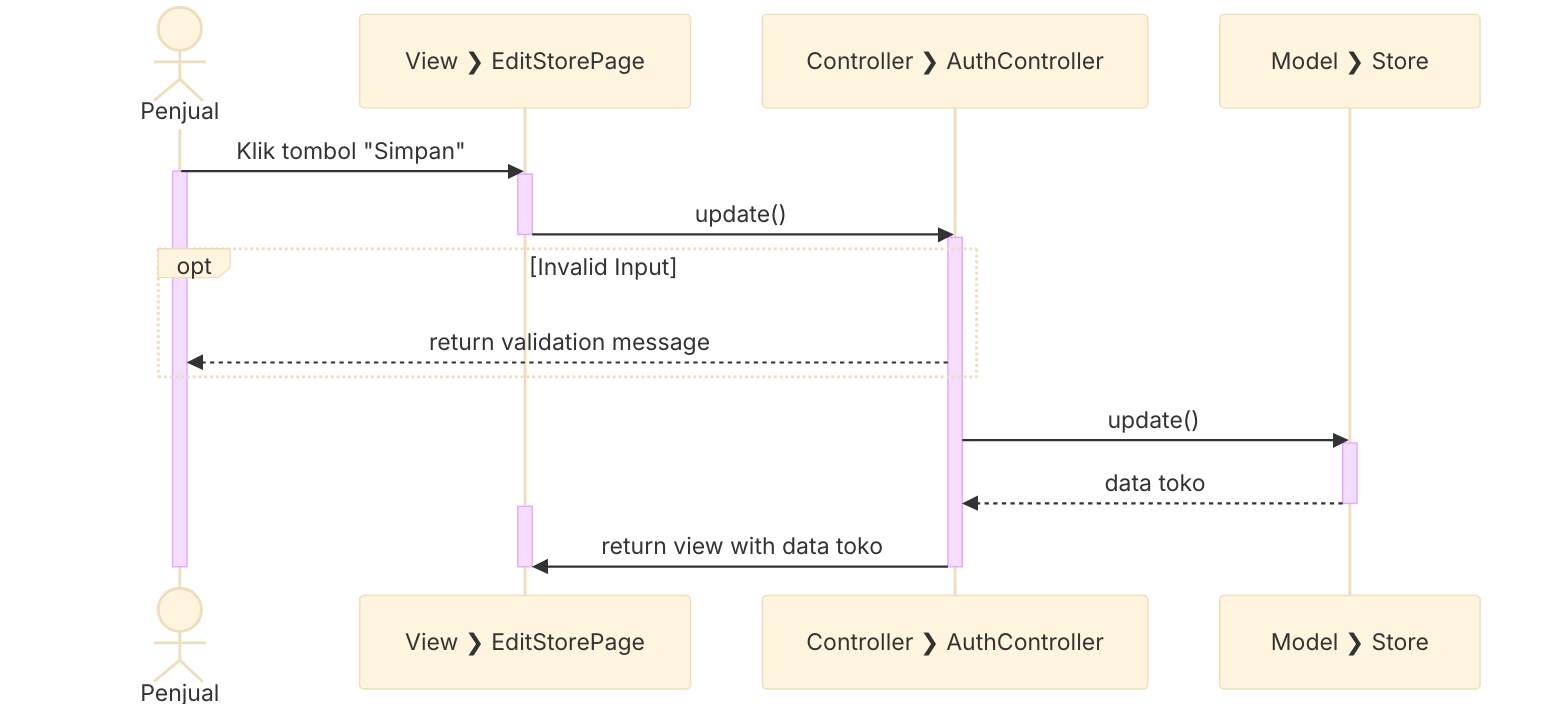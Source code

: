 %%{init: {'theme': 'base', 'themeVariables': { 'fontSize': '16px', 'fontFamily': 'Inter'}}}%%
sequenceDiagram
  actor Penjual
  participant V_ES as View #10095; EditStorePage
  participant C_A as Controller #10095; AuthController
  participant M_S as Model #10095; Store


  Penjual->>V_ES: Klik tombol "Simpan"
  activate Penjual

  activate V_ES

  V_ES->>C_A: update()

  deactivate V_ES

  activate C_A

  opt Invalid Input
    C_A-->>Penjual: return validation message
  end

  C_A->>M_S: update()

  activate M_S

  M_S-->>C_A: data toko

  deactivate M_S

  activate V_ES
  C_A->>V_ES: return view with data toko
  deactivate V_ES

  deactivate C_A
  deactivate Penjual